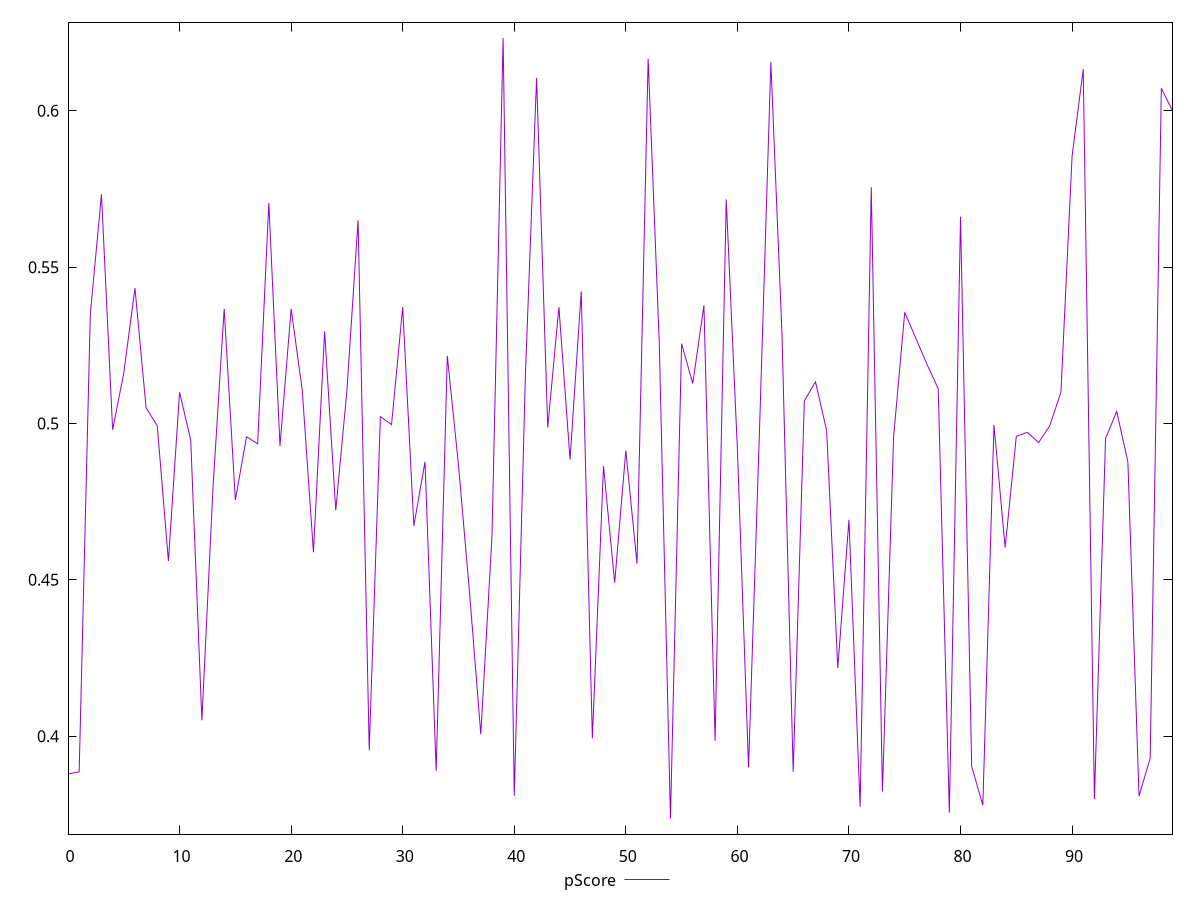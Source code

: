 reset

$pScore <<EOF
0 0.38788235294117646
1 0.3885882352941176
2 0.535
3 0.5733333333333334
4 0.498
5 0.5161111111111111
6 0.5433333333333333
7 0.505
8 0.49929411764705883
9 0.456
10 0.51
11 0.49470588235294116
12 0.40505882352941175
13 0.4796470588235294
14 0.5366666666666666
15 0.47552941176470587
16 0.49576470588235294
17 0.4935294117647059
18 0.5705555555555556
19 0.4928235294117647
20 0.5366666666666666
21 0.5105555555555555
22 0.4588235294117647
23 0.5294444444444444
24 0.4722352941176471
25 0.5105555555555555
26 0.565
27 0.3955294117647059
28 0.5022222222222222
29 0.4996470588235294
30 0.5372222222222223
31 0.4672941176470588
32 0.48776470588235293
33 0.38894117647058823
34 0.5216666666666667
35 0.48670588235294115
36 0.4455294117647059
37 0.40058823529411763
38 0.4636470588235294
39 0.6233333333333333
40 0.3809411764705882
41 0.5155555555555555
42 0.6105555555555555
43 0.49870588235294117
44 0.5372222222222223
45 0.4884705882352941
46 0.5422222222222222
47 0.3992941176470588
48 0.4863529411764706
49 0.44905882352941173
50 0.4912941176470588
51 0.4551764705882353
52 0.6166666666666667
53 0.5255555555555556
54 0.37364705882352944
55 0.5255555555555556
56 0.5127777777777778
57 0.5377777777777778
58 0.39847058823529413
59 0.5716666666666667
60 0.49176470588235294
61 0.39
62 0.49988235294117644
63 0.6155555555555555
64 0.5283333333333333
65 0.3885882352941176
66 0.5072222222222222
67 0.5133333333333333
68 0.49776470588235294
69 0.42176470588235293
70 0.4691764705882353
71 0.37741176470588234
72 0.5755555555555556
73 0.38223529411764706
74 0.4956470588235294
75 0.5355555555555556
76 0.5272222222222223
77 0.518888888888889
78 0.5111111111111111
79 0.3755294117647059
80 0.5661111111111111
81 0.39035294117647057
82 0.37788235294117645
83 0.4995294117647059
84 0.4603529411764706
85 0.4958823529411765
86 0.4971764705882353
87 0.4938823529411765
88 0.49929411764705883
89 0.51
90 0.5855555555555556
91 0.6133333333333333
92 0.37988235294117645
93 0.4951764705882353
94 0.5038888888888888
95 0.48776470588235293
96 0.38082352941176467
97 0.39294117647058824
98 0.6072222222222222
99 0.6
EOF

set key outside below
set xrange [0:99]
set yrange [0.3686533333333334:0.6283270588235293]
set trange [0.3686533333333334:0.6283270588235293]
set terminal svg size 640, 500 enhanced background rgb 'white'
set output "report/report_00029_2021-02-24T13-36-40.390Z/render-blocking-resources/samples/astro/pScore/values.svg"

plot $pScore title "pScore" with line

reset
